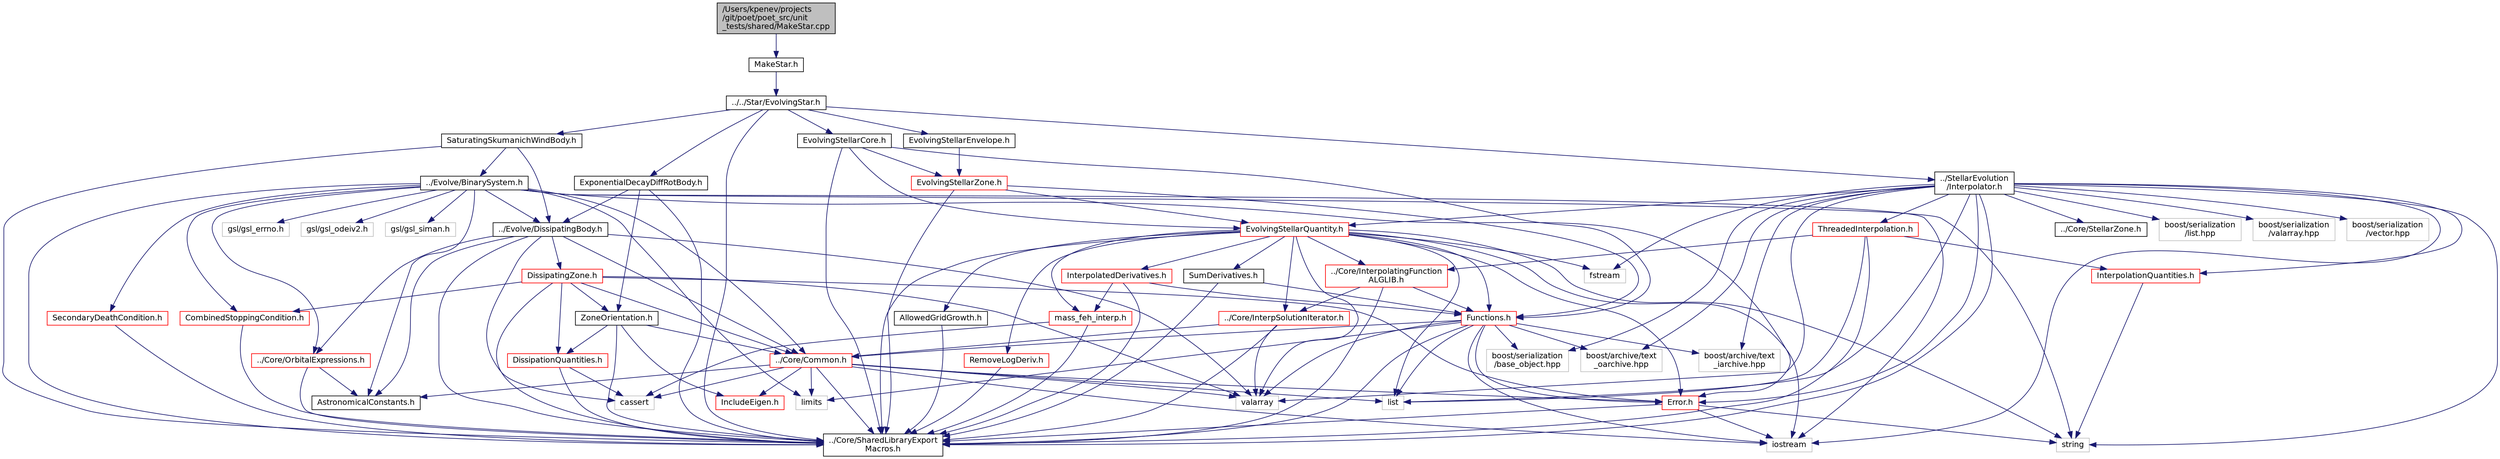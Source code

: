 digraph "/Users/kpenev/projects/git/poet/poet_src/unit_tests/shared/MakeStar.cpp"
{
 // INTERACTIVE_SVG=YES
  edge [fontname="Helvetica",fontsize="12",labelfontname="Helvetica",labelfontsize="12"];
  node [fontname="Helvetica",fontsize="12",shape=record];
  Node0 [label="/Users/kpenev/projects\l/git/poet/poet_src/unit\l_tests/shared/MakeStar.cpp",height=0.2,width=0.4,color="black", fillcolor="grey75", style="filled", fontcolor="black"];
  Node0 -> Node1 [color="midnightblue",fontsize="12",style="solid",fontname="Helvetica"];
  Node1 [label="MakeStar.h",height=0.2,width=0.4,color="black", fillcolor="white", style="filled",URL="$MakeStar_8h.html",tooltip="Declares functions for creating stars used by unit tests. "];
  Node1 -> Node2 [color="midnightblue",fontsize="12",style="solid",fontname="Helvetica"];
  Node2 [label="../../Star/EvolvingStar.h",height=0.2,width=0.4,color="black", fillcolor="white", style="filled",URL="$EvolvingStar_8h.html",tooltip="Declares the class for stars that user pre-tabulated stellar evolution tracks. "];
  Node2 -> Node3 [color="midnightblue",fontsize="12",style="solid",fontname="Helvetica"];
  Node3 [label="../Core/SharedLibraryExport\lMacros.h",height=0.2,width=0.4,color="black", fillcolor="white", style="filled",URL="$SharedLibraryExportMacros_8h_source.html"];
  Node2 -> Node4 [color="midnightblue",fontsize="12",style="solid",fontname="Helvetica"];
  Node4 [label="SaturatingSkumanichWindBody.h",height=0.2,width=0.4,color="black", fillcolor="white", style="filled",URL="$SaturatingSkumanichWindBody_8h.html",tooltip="Decrales a body subject to angular momentum loss . "];
  Node4 -> Node3 [color="midnightblue",fontsize="12",style="solid",fontname="Helvetica"];
  Node4 -> Node5 [color="midnightblue",fontsize="12",style="solid",fontname="Helvetica"];
  Node5 [label="../Evolve/DissipatingBody.h",height=0.2,width=0.4,color="black", fillcolor="white", style="filled",URL="$DissipatingBody_8h.html",tooltip="Declares the DissipatingBody class. "];
  Node5 -> Node3 [color="midnightblue",fontsize="12",style="solid",fontname="Helvetica"];
  Node5 -> Node6 [color="midnightblue",fontsize="12",style="solid",fontname="Helvetica"];
  Node6 [label="DissipatingZone.h",height=0.2,width=0.4,color="red", fillcolor="white", style="filled",URL="$DissipatingZone_8h.html",tooltip="Declares a class representing one zone of a body dissipative to tidal distortions. "];
  Node6 -> Node7 [color="midnightblue",fontsize="12",style="solid",fontname="Helvetica"];
  Node7 [label="ZoneOrientation.h",height=0.2,width=0.4,color="black", fillcolor="white", style="filled",URL="$ZoneOrientation_8h.html",tooltip="Declares a class for orientations of zones of DissipatingBody objects. "];
  Node7 -> Node3 [color="midnightblue",fontsize="12",style="solid",fontname="Helvetica"];
  Node7 -> Node8 [color="midnightblue",fontsize="12",style="solid",fontname="Helvetica"];
  Node8 [label="DissipationQuantities.h",height=0.2,width=0.4,color="red", fillcolor="white", style="filled",URL="$DissipationQuantities_8h.html",tooltip="Declaration of enumerations of dissipation quantities and derivatives. "];
  Node8 -> Node3 [color="midnightblue",fontsize="12",style="solid",fontname="Helvetica"];
  Node8 -> Node10 [color="midnightblue",fontsize="12",style="solid",fontname="Helvetica"];
  Node10 [label="cassert",height=0.2,width=0.4,color="grey75", fillcolor="white", style="filled"];
  Node7 -> Node11 [color="midnightblue",fontsize="12",style="solid",fontname="Helvetica"];
  Node11 [label="../Core/Common.h",height=0.2,width=0.4,color="red", fillcolor="white", style="filled",URL="$Core_2Common_8h.html",tooltip="Declaration of some general purpose utilities. "];
  Node11 -> Node12 [color="midnightblue",fontsize="12",style="solid",fontname="Helvetica"];
  Node12 [label="list",height=0.2,width=0.4,color="grey75", fillcolor="white", style="filled"];
  Node11 -> Node13 [color="midnightblue",fontsize="12",style="solid",fontname="Helvetica"];
  Node13 [label="valarray",height=0.2,width=0.4,color="grey75", fillcolor="white", style="filled"];
  Node11 -> Node14 [color="midnightblue",fontsize="12",style="solid",fontname="Helvetica"];
  Node14 [label="limits",height=0.2,width=0.4,color="grey75", fillcolor="white", style="filled"];
  Node11 -> Node16 [color="midnightblue",fontsize="12",style="solid",fontname="Helvetica"];
  Node16 [label="iostream",height=0.2,width=0.4,color="grey75", fillcolor="white", style="filled"];
  Node11 -> Node10 [color="midnightblue",fontsize="12",style="solid",fontname="Helvetica"];
  Node11 -> Node3 [color="midnightblue",fontsize="12",style="solid",fontname="Helvetica"];
  Node11 -> Node23 [color="midnightblue",fontsize="12",style="solid",fontname="Helvetica"];
  Node23 [label="Error.h",height=0.2,width=0.4,color="red", fillcolor="white", style="filled",URL="$Error_8h.html",tooltip="Defines the exception hierarchy used by this code. "];
  Node23 -> Node3 [color="midnightblue",fontsize="12",style="solid",fontname="Helvetica"];
  Node23 -> Node16 [color="midnightblue",fontsize="12",style="solid",fontname="Helvetica"];
  Node23 -> Node25 [color="midnightblue",fontsize="12",style="solid",fontname="Helvetica"];
  Node25 [label="string",height=0.2,width=0.4,color="grey75", fillcolor="white", style="filled"];
  Node11 -> Node26 [color="midnightblue",fontsize="12",style="solid",fontname="Helvetica"];
  Node26 [label="AstronomicalConstants.h",height=0.2,width=0.4,color="black", fillcolor="white", style="filled",URL="$AstronomicalConstants_8h.html",tooltip="Defines various astronomical constants. "];
  Node11 -> Node27 [color="midnightblue",fontsize="12",style="solid",fontname="Helvetica"];
  Node27 [label="IncludeEigen.h",height=0.2,width=0.4,color="red", fillcolor="white", style="filled",URL="$IncludeEigen_8h_source.html"];
  Node7 -> Node27 [color="midnightblue",fontsize="12",style="solid",fontname="Helvetica"];
  Node6 -> Node3 [color="midnightblue",fontsize="12",style="solid",fontname="Helvetica"];
  Node6 -> Node23 [color="midnightblue",fontsize="12",style="solid",fontname="Helvetica"];
  Node6 -> Node8 [color="midnightblue",fontsize="12",style="solid",fontname="Helvetica"];
  Node6 -> Node37 [color="midnightblue",fontsize="12",style="solid",fontname="Helvetica"];
  Node37 [label="CombinedStoppingCondition.h",height=0.2,width=0.4,color="red", fillcolor="white", style="filled",URL="$CombinedStoppingCondition_8h.html",tooltip="Declares a class for a stopping condition that combines other stopping conditions. "];
  Node37 -> Node3 [color="midnightblue",fontsize="12",style="solid",fontname="Helvetica"];
  Node6 -> Node11 [color="midnightblue",fontsize="12",style="solid",fontname="Helvetica"];
  Node6 -> Node13 [color="midnightblue",fontsize="12",style="solid",fontname="Helvetica"];
  Node5 -> Node41 [color="midnightblue",fontsize="12",style="solid",fontname="Helvetica"];
  Node41 [label="../Core/OrbitalExpressions.h",height=0.2,width=0.4,color="red", fillcolor="white", style="filled",URL="$OrbitalExpressions_8h.html",tooltip="A collection of functions which calculate various quantities for two body orbits. ..."];
  Node41 -> Node3 [color="midnightblue",fontsize="12",style="solid",fontname="Helvetica"];
  Node41 -> Node26 [color="midnightblue",fontsize="12",style="solid",fontname="Helvetica"];
  Node5 -> Node26 [color="midnightblue",fontsize="12",style="solid",fontname="Helvetica"];
  Node5 -> Node11 [color="midnightblue",fontsize="12",style="solid",fontname="Helvetica"];
  Node5 -> Node13 [color="midnightblue",fontsize="12",style="solid",fontname="Helvetica"];
  Node5 -> Node10 [color="midnightblue",fontsize="12",style="solid",fontname="Helvetica"];
  Node4 -> Node42 [color="midnightblue",fontsize="12",style="solid",fontname="Helvetica"];
  Node42 [label="../Evolve/BinarySystem.h",height=0.2,width=0.4,color="black", fillcolor="white", style="filled",URL="$BinarySystem_8h.html",tooltip="Defines the BinarySystem class. "];
  Node42 -> Node3 [color="midnightblue",fontsize="12",style="solid",fontname="Helvetica"];
  Node42 -> Node5 [color="midnightblue",fontsize="12",style="solid",fontname="Helvetica"];
  Node42 -> Node37 [color="midnightblue",fontsize="12",style="solid",fontname="Helvetica"];
  Node42 -> Node43 [color="midnightblue",fontsize="12",style="solid",fontname="Helvetica"];
  Node43 [label="SecondaryDeathCondition.h",height=0.2,width=0.4,color="red", fillcolor="white", style="filled",URL="$SecondaryDeathCondition_8h.html",tooltip="Declares a stopping condition class monitoring for the death of the secondary object. "];
  Node43 -> Node3 [color="midnightblue",fontsize="12",style="solid",fontname="Helvetica"];
  Node42 -> Node26 [color="midnightblue",fontsize="12",style="solid",fontname="Helvetica"];
  Node42 -> Node11 [color="midnightblue",fontsize="12",style="solid",fontname="Helvetica"];
  Node42 -> Node41 [color="midnightblue",fontsize="12",style="solid",fontname="Helvetica"];
  Node42 -> Node23 [color="midnightblue",fontsize="12",style="solid",fontname="Helvetica"];
  Node42 -> Node44 [color="midnightblue",fontsize="12",style="solid",fontname="Helvetica"];
  Node44 [label="gsl/gsl_errno.h",height=0.2,width=0.4,color="grey75", fillcolor="white", style="filled"];
  Node42 -> Node45 [color="midnightblue",fontsize="12",style="solid",fontname="Helvetica"];
  Node45 [label="gsl/gsl_odeiv2.h",height=0.2,width=0.4,color="grey75", fillcolor="white", style="filled"];
  Node42 -> Node46 [color="midnightblue",fontsize="12",style="solid",fontname="Helvetica"];
  Node46 [label="gsl/gsl_siman.h",height=0.2,width=0.4,color="grey75", fillcolor="white", style="filled"];
  Node42 -> Node25 [color="midnightblue",fontsize="12",style="solid",fontname="Helvetica"];
  Node42 -> Node14 [color="midnightblue",fontsize="12",style="solid",fontname="Helvetica"];
  Node42 -> Node16 [color="midnightblue",fontsize="12",style="solid",fontname="Helvetica"];
  Node2 -> Node47 [color="midnightblue",fontsize="12",style="solid",fontname="Helvetica"];
  Node47 [label="ExponentialDecayDiffRotBody.h",height=0.2,width=0.4,color="black", fillcolor="white", style="filled",URL="$ExponentialDecayDiffRotBody_8h.html",tooltip="Declares a DissipatingBody with exponentially decaying differential rotation coupling. "];
  Node47 -> Node3 [color="midnightblue",fontsize="12",style="solid",fontname="Helvetica"];
  Node47 -> Node5 [color="midnightblue",fontsize="12",style="solid",fontname="Helvetica"];
  Node47 -> Node7 [color="midnightblue",fontsize="12",style="solid",fontname="Helvetica"];
  Node2 -> Node48 [color="midnightblue",fontsize="12",style="solid",fontname="Helvetica"];
  Node48 [label="../StellarEvolution\l/Interpolator.h",height=0.2,width=0.4,color="black", fillcolor="white", style="filled",URL="$Interpolator_8h.html",tooltip="Defines the StellarEvolution class needed for interpolating among stellar evolution tracks..."];
  Node48 -> Node3 [color="midnightblue",fontsize="12",style="solid",fontname="Helvetica"];
  Node48 -> Node49 [color="midnightblue",fontsize="12",style="solid",fontname="Helvetica"];
  Node49 [label="EvolvingStellarQuantity.h",height=0.2,width=0.4,color="red", fillcolor="white", style="filled",URL="$EvolvingStellarQuantity_8h.html",tooltip="Declares a class implementing the intepolation of a single stellar quantity from stellar evolution tr..."];
  Node49 -> Node3 [color="midnightblue",fontsize="12",style="solid",fontname="Helvetica"];
  Node49 -> Node50 [color="midnightblue",fontsize="12",style="solid",fontname="Helvetica"];
  Node50 [label="AllowedGridGrowth.h",height=0.2,width=0.4,color="black", fillcolor="white", style="filled",URL="$AllowedGridGrowth_8h.html",tooltip="Declares & defines a class describing how the mass-[Fe/H] interpolation grid is allowed to grow..."];
  Node50 -> Node3 [color="midnightblue",fontsize="12",style="solid",fontname="Helvetica"];
  Node49 -> Node51 [color="midnightblue",fontsize="12",style="solid",fontname="Helvetica"];
  Node51 [label="RemoveLogDeriv.h",height=0.2,width=0.4,color="red", fillcolor="white", style="filled",URL="$RemoveLogDeriv_8h.html",tooltip="Declares a class to switch from logarithmic to linear derivative. "];
  Node51 -> Node3 [color="midnightblue",fontsize="12",style="solid",fontname="Helvetica"];
  Node49 -> Node58 [color="midnightblue",fontsize="12",style="solid",fontname="Helvetica"];
  Node58 [label="SumDerivatives.h",height=0.2,width=0.4,color="black", fillcolor="white", style="filled",URL="$SumDerivatives_8h.html",tooltip="Declares & defines a class for the derivative of a quantity which is the sum of two other quantities..."];
  Node58 -> Node3 [color="midnightblue",fontsize="12",style="solid",fontname="Helvetica"];
  Node58 -> Node53 [color="midnightblue",fontsize="12",style="solid",fontname="Helvetica"];
  Node53 [label="Functions.h",height=0.2,width=0.4,color="red", fillcolor="white", style="filled",URL="$Functions_8h.html",tooltip="A hierarchy of classes representing functions. "];
  Node53 -> Node3 [color="midnightblue",fontsize="12",style="solid",fontname="Helvetica"];
  Node53 -> Node11 [color="midnightblue",fontsize="12",style="solid",fontname="Helvetica"];
  Node53 -> Node23 [color="midnightblue",fontsize="12",style="solid",fontname="Helvetica"];
  Node53 -> Node14 [color="midnightblue",fontsize="12",style="solid",fontname="Helvetica"];
  Node53 -> Node13 [color="midnightblue",fontsize="12",style="solid",fontname="Helvetica"];
  Node53 -> Node12 [color="midnightblue",fontsize="12",style="solid",fontname="Helvetica"];
  Node53 -> Node16 [color="midnightblue",fontsize="12",style="solid",fontname="Helvetica"];
  Node53 -> Node54 [color="midnightblue",fontsize="12",style="solid",fontname="Helvetica"];
  Node54 [label="boost/serialization\l/base_object.hpp",height=0.2,width=0.4,color="grey75", fillcolor="white", style="filled"];
  Node53 -> Node55 [color="midnightblue",fontsize="12",style="solid",fontname="Helvetica"];
  Node55 [label="boost/archive/text\l_oarchive.hpp",height=0.2,width=0.4,color="grey75", fillcolor="white", style="filled"];
  Node53 -> Node56 [color="midnightblue",fontsize="12",style="solid",fontname="Helvetica"];
  Node56 [label="boost/archive/text\l_iarchive.hpp",height=0.2,width=0.4,color="grey75", fillcolor="white", style="filled"];
  Node49 -> Node59 [color="midnightblue",fontsize="12",style="solid",fontname="Helvetica"];
  Node59 [label="InterpolatedDerivatives.h",height=0.2,width=0.4,color="red", fillcolor="white", style="filled",URL="$InterpolatedDerivatives_8h_source.html"];
  Node59 -> Node3 [color="midnightblue",fontsize="12",style="solid",fontname="Helvetica"];
  Node59 -> Node60 [color="midnightblue",fontsize="12",style="solid",fontname="Helvetica"];
  Node60 [label="mass_feh_interp.h",height=0.2,width=0.4,color="red", fillcolor="white", style="filled",URL="$mass__feh__interp_8h.html",tooltip="Define a single function performing mass-[Fe/H] interpolations. "];
  Node60 -> Node3 [color="midnightblue",fontsize="12",style="solid",fontname="Helvetica"];
  Node60 -> Node10 [color="midnightblue",fontsize="12",style="solid",fontname="Helvetica"];
  Node59 -> Node53 [color="midnightblue",fontsize="12",style="solid",fontname="Helvetica"];
  Node49 -> Node60 [color="midnightblue",fontsize="12",style="solid",fontname="Helvetica"];
  Node49 -> Node53 [color="midnightblue",fontsize="12",style="solid",fontname="Helvetica"];
  Node49 -> Node62 [color="midnightblue",fontsize="12",style="solid",fontname="Helvetica"];
  Node62 [label="../Core/InterpSolutionIterator.h",height=0.2,width=0.4,color="red", fillcolor="white", style="filled",URL="$InterpSolutionIterator_8h_source.html"];
  Node62 -> Node3 [color="midnightblue",fontsize="12",style="solid",fontname="Helvetica"];
  Node62 -> Node11 [color="midnightblue",fontsize="12",style="solid",fontname="Helvetica"];
  Node62 -> Node13 [color="midnightblue",fontsize="12",style="solid",fontname="Helvetica"];
  Node49 -> Node64 [color="midnightblue",fontsize="12",style="solid",fontname="Helvetica"];
  Node64 [label="../Core/InterpolatingFunction\lALGLIB.h",height=0.2,width=0.4,color="red", fillcolor="white", style="filled",URL="$InterpolatingFunctionALGLIB_8h_source.html"];
  Node64 -> Node3 [color="midnightblue",fontsize="12",style="solid",fontname="Helvetica"];
  Node64 -> Node53 [color="midnightblue",fontsize="12",style="solid",fontname="Helvetica"];
  Node64 -> Node62 [color="midnightblue",fontsize="12",style="solid",fontname="Helvetica"];
  Node49 -> Node23 [color="midnightblue",fontsize="12",style="solid",fontname="Helvetica"];
  Node49 -> Node13 [color="midnightblue",fontsize="12",style="solid",fontname="Helvetica"];
  Node49 -> Node12 [color="midnightblue",fontsize="12",style="solid",fontname="Helvetica"];
  Node49 -> Node25 [color="midnightblue",fontsize="12",style="solid",fontname="Helvetica"];
  Node49 -> Node16 [color="midnightblue",fontsize="12",style="solid",fontname="Helvetica"];
  Node49 -> Node33 [color="midnightblue",fontsize="12",style="solid",fontname="Helvetica"];
  Node33 [label="fstream",height=0.2,width=0.4,color="grey75", fillcolor="white", style="filled"];
  Node48 -> Node65 [color="midnightblue",fontsize="12",style="solid",fontname="Helvetica"];
  Node65 [label="InterpolationQuantities.h",height=0.2,width=0.4,color="red", fillcolor="white", style="filled",URL="$InterpolationQuantities_8h.html",tooltip="Defines constant to serve as identifier of the various quantities handled by the stellar evolution in..."];
  Node65 -> Node25 [color="midnightblue",fontsize="12",style="solid",fontname="Helvetica"];
  Node48 -> Node66 [color="midnightblue",fontsize="12",style="solid",fontname="Helvetica"];
  Node66 [label="ThreadedInterpolation.h",height=0.2,width=0.4,color="red", fillcolor="white", style="filled",URL="$ThreadedInterpolation_8h.html",tooltip="Declaration of a class that handles multithreaded stellar evolution interpolation. "];
  Node66 -> Node3 [color="midnightblue",fontsize="12",style="solid",fontname="Helvetica"];
  Node66 -> Node65 [color="midnightblue",fontsize="12",style="solid",fontname="Helvetica"];
  Node66 -> Node64 [color="midnightblue",fontsize="12",style="solid",fontname="Helvetica"];
  Node66 -> Node12 [color="midnightblue",fontsize="12",style="solid",fontname="Helvetica"];
  Node48 -> Node68 [color="midnightblue",fontsize="12",style="solid",fontname="Helvetica"];
  Node68 [label="../Core/StellarZone.h",height=0.2,width=0.4,color="black", fillcolor="white", style="filled",URL="$StellarZone_8h.html",tooltip="Defines tags for the stellar zone. "];
  Node48 -> Node23 [color="midnightblue",fontsize="12",style="solid",fontname="Helvetica"];
  Node48 -> Node13 [color="midnightblue",fontsize="12",style="solid",fontname="Helvetica"];
  Node48 -> Node12 [color="midnightblue",fontsize="12",style="solid",fontname="Helvetica"];
  Node48 -> Node25 [color="midnightblue",fontsize="12",style="solid",fontname="Helvetica"];
  Node48 -> Node16 [color="midnightblue",fontsize="12",style="solid",fontname="Helvetica"];
  Node48 -> Node33 [color="midnightblue",fontsize="12",style="solid",fontname="Helvetica"];
  Node48 -> Node55 [color="midnightblue",fontsize="12",style="solid",fontname="Helvetica"];
  Node48 -> Node56 [color="midnightblue",fontsize="12",style="solid",fontname="Helvetica"];
  Node48 -> Node54 [color="midnightblue",fontsize="12",style="solid",fontname="Helvetica"];
  Node48 -> Node69 [color="midnightblue",fontsize="12",style="solid",fontname="Helvetica"];
  Node69 [label="boost/serialization\l/list.hpp",height=0.2,width=0.4,color="grey75", fillcolor="white", style="filled"];
  Node48 -> Node70 [color="midnightblue",fontsize="12",style="solid",fontname="Helvetica"];
  Node70 [label="boost/serialization\l/valarray.hpp",height=0.2,width=0.4,color="grey75", fillcolor="white", style="filled"];
  Node48 -> Node71 [color="midnightblue",fontsize="12",style="solid",fontname="Helvetica"];
  Node71 [label="boost/serialization\l/vector.hpp",height=0.2,width=0.4,color="grey75", fillcolor="white", style="filled"];
  Node2 -> Node72 [color="midnightblue",fontsize="12",style="solid",fontname="Helvetica"];
  Node72 [label="EvolvingStellarCore.h",height=0.2,width=0.4,color="black", fillcolor="white", style="filled",URL="$EvolvingStellarCore_8h.html",tooltip="Declaration of the class representing stellar cores. "];
  Node72 -> Node3 [color="midnightblue",fontsize="12",style="solid",fontname="Helvetica"];
  Node72 -> Node73 [color="midnightblue",fontsize="12",style="solid",fontname="Helvetica"];
  Node73 [label="EvolvingStellarZone.h",height=0.2,width=0.4,color="red", fillcolor="white", style="filled",URL="$EvolvingStellarZone_8h.html",tooltip="Declares a base class for all stellar zones. "];
  Node73 -> Node3 [color="midnightblue",fontsize="12",style="solid",fontname="Helvetica"];
  Node73 -> Node53 [color="midnightblue",fontsize="12",style="solid",fontname="Helvetica"];
  Node73 -> Node49 [color="midnightblue",fontsize="12",style="solid",fontname="Helvetica"];
  Node72 -> Node53 [color="midnightblue",fontsize="12",style="solid",fontname="Helvetica"];
  Node72 -> Node49 [color="midnightblue",fontsize="12",style="solid",fontname="Helvetica"];
  Node2 -> Node78 [color="midnightblue",fontsize="12",style="solid",fontname="Helvetica"];
  Node78 [label="EvolvingStellarEnvelope.h",height=0.2,width=0.4,color="black", fillcolor="white", style="filled",URL="$EvolvingStellarEnvelope_8h.html",tooltip="Declares a class representing convective zones in low mass evolving stars or the whole star for high ..."];
  Node78 -> Node73 [color="midnightblue",fontsize="12",style="solid",fontname="Helvetica"];
}

